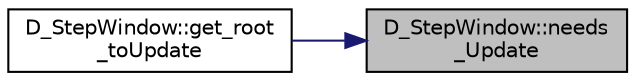 digraph "D_StepWindow::needs_Update"
{
 // LATEX_PDF_SIZE
  edge [fontname="Helvetica",fontsize="10",labelfontname="Helvetica",labelfontsize="10"];
  node [fontname="Helvetica",fontsize="10",shape=record];
  rankdir="RL";
  Node1 [label="D_StepWindow::needs\l_Update",height=0.2,width=0.4,color="black", fillcolor="grey75", style="filled", fontcolor="black",tooltip=" "];
  Node1 -> Node2 [dir="back",color="midnightblue",fontsize="10",style="solid",fontname="Helvetica"];
  Node2 [label="D_StepWindow::get_root\l_toUpdate",height=0.2,width=0.4,color="black", fillcolor="white", style="filled",URL="$class_d___step_window.html#a8c7f3a093a67abb37e51cf31c45a1078",tooltip=" "];
}
